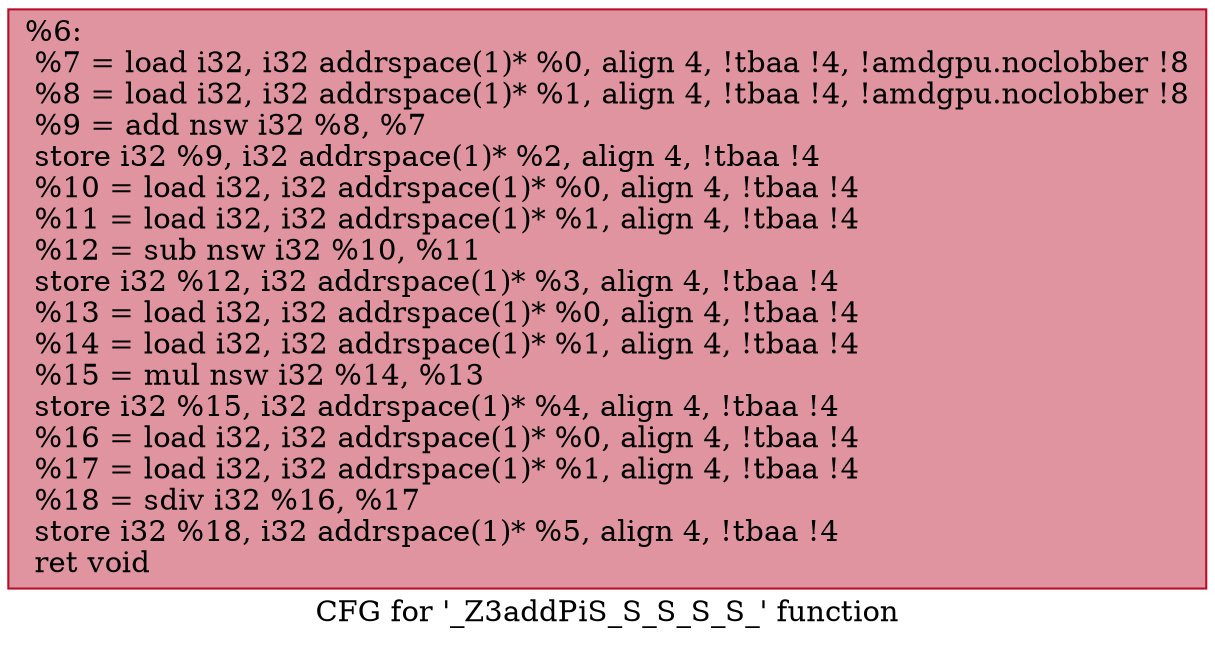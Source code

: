 digraph "CFG for '_Z3addPiS_S_S_S_S_' function" {
	label="CFG for '_Z3addPiS_S_S_S_S_' function";

	Node0x5c5fe30 [shape=record,color="#b70d28ff", style=filled, fillcolor="#b70d2870",label="{%6:\l  %7 = load i32, i32 addrspace(1)* %0, align 4, !tbaa !4, !amdgpu.noclobber !8\l  %8 = load i32, i32 addrspace(1)* %1, align 4, !tbaa !4, !amdgpu.noclobber !8\l  %9 = add nsw i32 %8, %7\l  store i32 %9, i32 addrspace(1)* %2, align 4, !tbaa !4\l  %10 = load i32, i32 addrspace(1)* %0, align 4, !tbaa !4\l  %11 = load i32, i32 addrspace(1)* %1, align 4, !tbaa !4\l  %12 = sub nsw i32 %10, %11\l  store i32 %12, i32 addrspace(1)* %3, align 4, !tbaa !4\l  %13 = load i32, i32 addrspace(1)* %0, align 4, !tbaa !4\l  %14 = load i32, i32 addrspace(1)* %1, align 4, !tbaa !4\l  %15 = mul nsw i32 %14, %13\l  store i32 %15, i32 addrspace(1)* %4, align 4, !tbaa !4\l  %16 = load i32, i32 addrspace(1)* %0, align 4, !tbaa !4\l  %17 = load i32, i32 addrspace(1)* %1, align 4, !tbaa !4\l  %18 = sdiv i32 %16, %17\l  store i32 %18, i32 addrspace(1)* %5, align 4, !tbaa !4\l  ret void\l}"];
}

